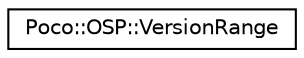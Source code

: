 digraph "Graphical Class Hierarchy"
{
 // LATEX_PDF_SIZE
  edge [fontname="Helvetica",fontsize="10",labelfontname="Helvetica",labelfontsize="10"];
  node [fontname="Helvetica",fontsize="10",shape=record];
  rankdir="LR";
  Node0 [label="Poco::OSP::VersionRange",height=0.2,width=0.4,color="black", fillcolor="white", style="filled",URL="$classPoco_1_1OSP_1_1VersionRange.html",tooltip=" "];
}
